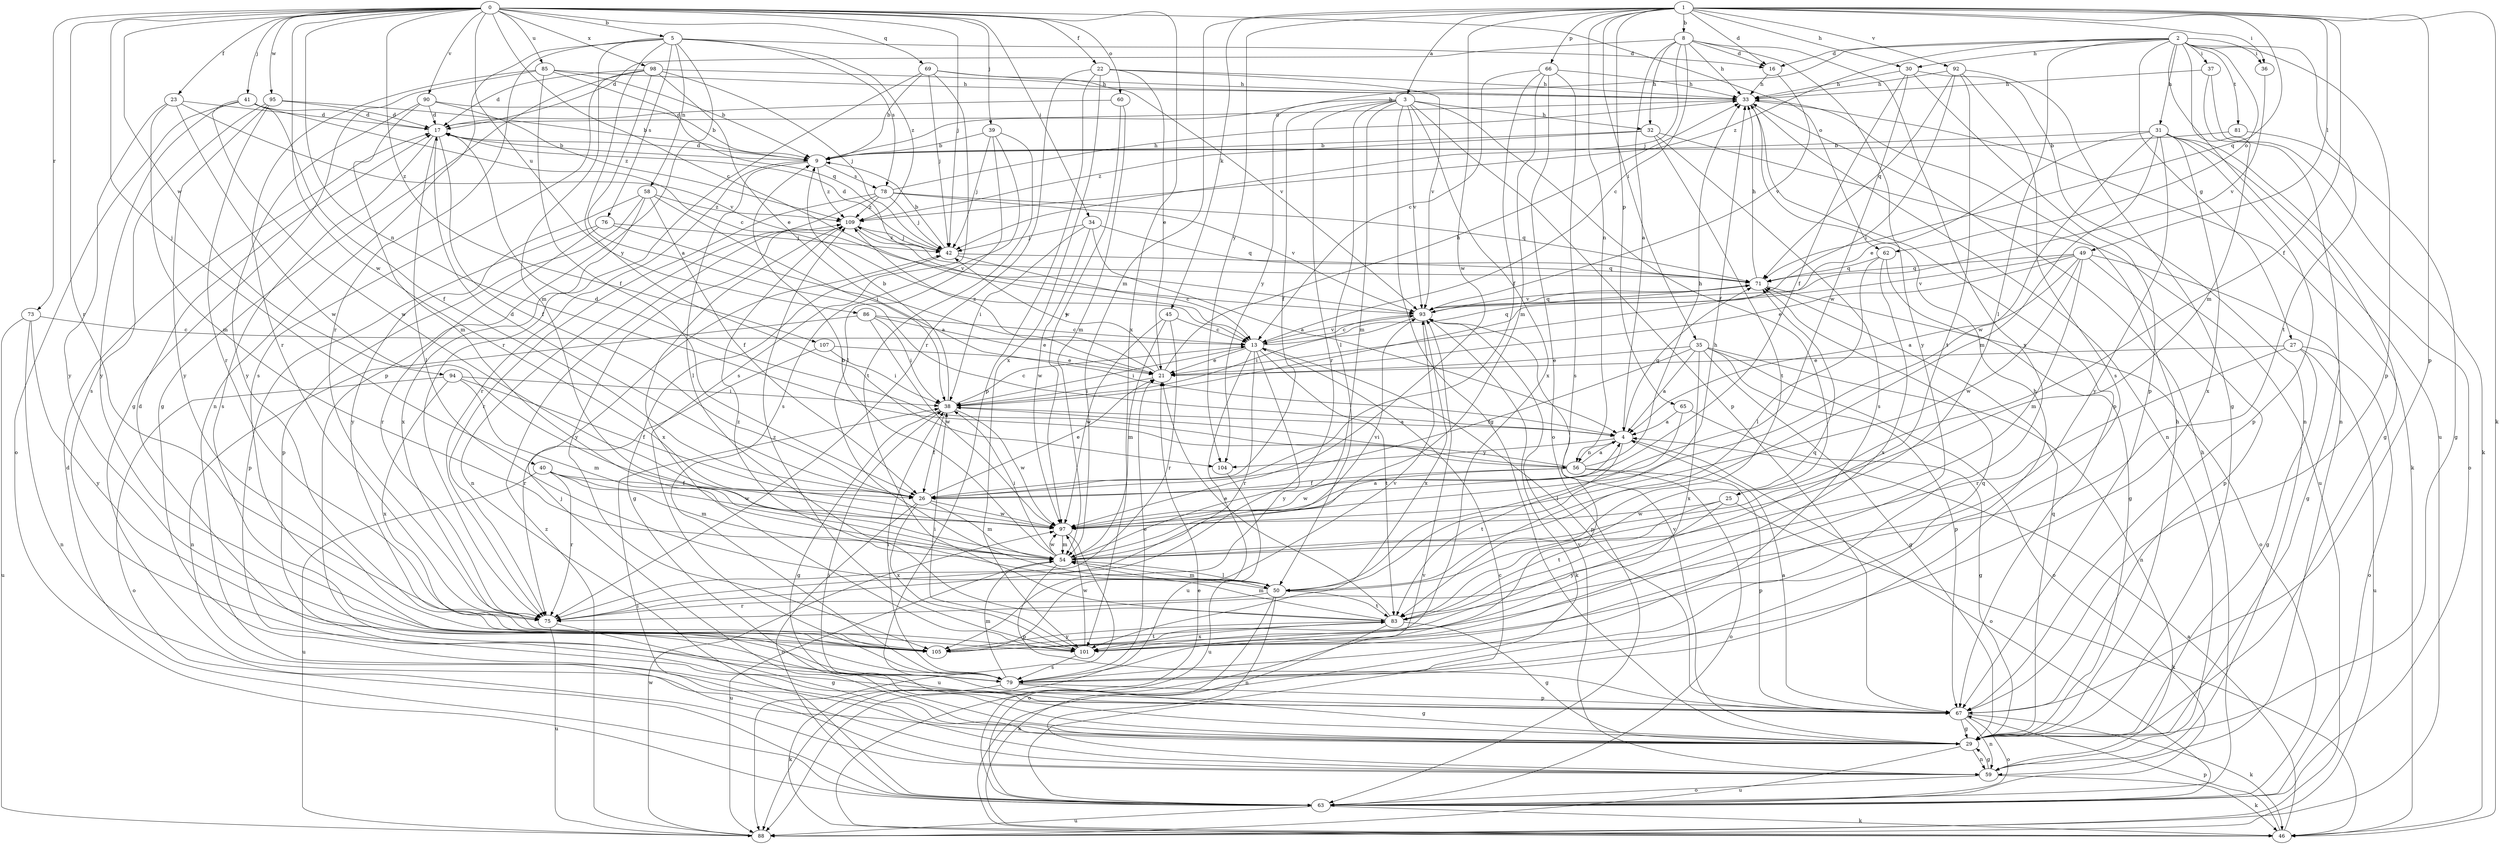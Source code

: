 strict digraph  {
0;
1;
2;
3;
4;
5;
8;
9;
13;
16;
17;
21;
22;
23;
25;
26;
27;
29;
30;
31;
32;
33;
34;
35;
36;
37;
38;
39;
40;
41;
42;
45;
46;
49;
50;
54;
56;
58;
59;
60;
62;
63;
65;
66;
67;
69;
71;
73;
75;
76;
78;
79;
81;
83;
85;
86;
88;
90;
92;
93;
94;
95;
97;
98;
101;
104;
105;
107;
109;
0 -> 5  [label=b];
0 -> 13  [label=c];
0 -> 22  [label=f];
0 -> 23  [label=f];
0 -> 34  [label=i];
0 -> 39  [label=j];
0 -> 40  [label=j];
0 -> 41  [label=j];
0 -> 42  [label=j];
0 -> 56  [label=n];
0 -> 60  [label=o];
0 -> 62  [label=o];
0 -> 69  [label=q];
0 -> 73  [label=r];
0 -> 75  [label=r];
0 -> 85  [label=u];
0 -> 86  [label=u];
0 -> 90  [label=v];
0 -> 94  [label=w];
0 -> 95  [label=w];
0 -> 97  [label=w];
0 -> 98  [label=x];
0 -> 101  [label=x];
0 -> 107  [label=z];
1 -> 3  [label=a];
1 -> 8  [label=b];
1 -> 16  [label=d];
1 -> 25  [label=f];
1 -> 30  [label=h];
1 -> 35  [label=i];
1 -> 36  [label=i];
1 -> 45  [label=k];
1 -> 46  [label=k];
1 -> 49  [label=l];
1 -> 54  [label=m];
1 -> 56  [label=n];
1 -> 65  [label=p];
1 -> 66  [label=p];
1 -> 67  [label=p];
1 -> 71  [label=q];
1 -> 92  [label=v];
1 -> 97  [label=w];
1 -> 104  [label=y];
2 -> 9  [label=b];
2 -> 16  [label=d];
2 -> 27  [label=g];
2 -> 30  [label=h];
2 -> 31  [label=h];
2 -> 36  [label=i];
2 -> 37  [label=i];
2 -> 50  [label=l];
2 -> 54  [label=m];
2 -> 62  [label=o];
2 -> 67  [label=p];
2 -> 81  [label=t];
2 -> 83  [label=t];
2 -> 88  [label=u];
2 -> 109  [label=z];
3 -> 25  [label=f];
3 -> 26  [label=f];
3 -> 29  [label=g];
3 -> 32  [label=h];
3 -> 50  [label=l];
3 -> 54  [label=m];
3 -> 67  [label=p];
3 -> 75  [label=r];
3 -> 93  [label=v];
3 -> 101  [label=x];
3 -> 104  [label=y];
4 -> 56  [label=n];
4 -> 63  [label=o];
4 -> 71  [label=q];
4 -> 83  [label=t];
4 -> 104  [label=y];
5 -> 16  [label=d];
5 -> 54  [label=m];
5 -> 58  [label=n];
5 -> 59  [label=n];
5 -> 67  [label=p];
5 -> 75  [label=r];
5 -> 76  [label=s];
5 -> 78  [label=s];
5 -> 104  [label=y];
5 -> 109  [label=z];
8 -> 4  [label=a];
8 -> 13  [label=c];
8 -> 16  [label=d];
8 -> 17  [label=d];
8 -> 32  [label=h];
8 -> 33  [label=h];
8 -> 42  [label=j];
8 -> 101  [label=x];
8 -> 105  [label=y];
9 -> 17  [label=d];
9 -> 50  [label=l];
9 -> 75  [label=r];
9 -> 78  [label=s];
9 -> 109  [label=z];
13 -> 21  [label=e];
13 -> 38  [label=i];
13 -> 67  [label=p];
13 -> 71  [label=q];
13 -> 75  [label=r];
13 -> 83  [label=t];
13 -> 88  [label=u];
13 -> 93  [label=v];
13 -> 105  [label=y];
16 -> 33  [label=h];
16 -> 93  [label=v];
17 -> 9  [label=b];
17 -> 26  [label=f];
17 -> 50  [label=l];
17 -> 79  [label=s];
21 -> 33  [label=h];
21 -> 38  [label=i];
21 -> 42  [label=j];
21 -> 109  [label=z];
22 -> 21  [label=e];
22 -> 33  [label=h];
22 -> 67  [label=p];
22 -> 75  [label=r];
22 -> 93  [label=v];
22 -> 101  [label=x];
23 -> 17  [label=d];
23 -> 54  [label=m];
23 -> 93  [label=v];
23 -> 97  [label=w];
23 -> 105  [label=y];
25 -> 46  [label=k];
25 -> 83  [label=t];
25 -> 97  [label=w];
25 -> 105  [label=y];
26 -> 17  [label=d];
26 -> 21  [label=e];
26 -> 54  [label=m];
26 -> 63  [label=o];
26 -> 97  [label=w];
26 -> 101  [label=x];
27 -> 21  [label=e];
27 -> 29  [label=g];
27 -> 63  [label=o];
27 -> 75  [label=r];
27 -> 88  [label=u];
29 -> 33  [label=h];
29 -> 38  [label=i];
29 -> 42  [label=j];
29 -> 59  [label=n];
29 -> 71  [label=q];
29 -> 88  [label=u];
29 -> 93  [label=v];
30 -> 26  [label=f];
30 -> 33  [label=h];
30 -> 59  [label=n];
30 -> 67  [label=p];
30 -> 97  [label=w];
31 -> 9  [label=b];
31 -> 21  [label=e];
31 -> 29  [label=g];
31 -> 54  [label=m];
31 -> 63  [label=o];
31 -> 67  [label=p];
31 -> 97  [label=w];
31 -> 101  [label=x];
31 -> 105  [label=y];
32 -> 9  [label=b];
32 -> 79  [label=s];
32 -> 83  [label=t];
32 -> 88  [label=u];
32 -> 109  [label=z];
33 -> 17  [label=d];
33 -> 46  [label=k];
33 -> 59  [label=n];
33 -> 67  [label=p];
34 -> 4  [label=a];
34 -> 38  [label=i];
34 -> 42  [label=j];
34 -> 71  [label=q];
34 -> 97  [label=w];
35 -> 4  [label=a];
35 -> 21  [label=e];
35 -> 26  [label=f];
35 -> 29  [label=g];
35 -> 59  [label=n];
35 -> 63  [label=o];
35 -> 67  [label=p];
35 -> 101  [label=x];
36 -> 93  [label=v];
37 -> 33  [label=h];
37 -> 46  [label=k];
37 -> 59  [label=n];
38 -> 4  [label=a];
38 -> 9  [label=b];
38 -> 13  [label=c];
38 -> 26  [label=f];
38 -> 29  [label=g];
38 -> 97  [label=w];
39 -> 9  [label=b];
39 -> 42  [label=j];
39 -> 50  [label=l];
39 -> 79  [label=s];
39 -> 83  [label=t];
40 -> 26  [label=f];
40 -> 54  [label=m];
40 -> 75  [label=r];
40 -> 88  [label=u];
40 -> 97  [label=w];
41 -> 13  [label=c];
41 -> 17  [label=d];
41 -> 26  [label=f];
41 -> 63  [label=o];
41 -> 97  [label=w];
41 -> 105  [label=y];
42 -> 9  [label=b];
42 -> 13  [label=c];
42 -> 17  [label=d];
42 -> 29  [label=g];
42 -> 71  [label=q];
42 -> 109  [label=z];
45 -> 13  [label=c];
45 -> 54  [label=m];
45 -> 75  [label=r];
45 -> 97  [label=w];
46 -> 4  [label=a];
46 -> 67  [label=p];
46 -> 93  [label=v];
49 -> 4  [label=a];
49 -> 21  [label=e];
49 -> 29  [label=g];
49 -> 54  [label=m];
49 -> 67  [label=p];
49 -> 71  [label=q];
49 -> 93  [label=v];
49 -> 97  [label=w];
50 -> 33  [label=h];
50 -> 54  [label=m];
50 -> 59  [label=n];
50 -> 63  [label=o];
50 -> 75  [label=r];
50 -> 83  [label=t];
54 -> 9  [label=b];
54 -> 38  [label=i];
54 -> 50  [label=l];
54 -> 67  [label=p];
54 -> 88  [label=u];
54 -> 93  [label=v];
54 -> 97  [label=w];
56 -> 4  [label=a];
56 -> 17  [label=d];
56 -> 26  [label=f];
56 -> 33  [label=h];
56 -> 38  [label=i];
56 -> 63  [label=o];
56 -> 67  [label=p];
56 -> 97  [label=w];
58 -> 26  [label=f];
58 -> 38  [label=i];
58 -> 67  [label=p];
58 -> 101  [label=x];
58 -> 105  [label=y];
58 -> 109  [label=z];
59 -> 29  [label=g];
59 -> 46  [label=k];
59 -> 63  [label=o];
59 -> 93  [label=v];
60 -> 17  [label=d];
60 -> 54  [label=m];
60 -> 97  [label=w];
62 -> 29  [label=g];
62 -> 50  [label=l];
62 -> 71  [label=q];
62 -> 101  [label=x];
63 -> 13  [label=c];
63 -> 17  [label=d];
63 -> 21  [label=e];
63 -> 33  [label=h];
63 -> 38  [label=i];
63 -> 46  [label=k];
63 -> 88  [label=u];
65 -> 4  [label=a];
65 -> 29  [label=g];
65 -> 50  [label=l];
66 -> 13  [label=c];
66 -> 26  [label=f];
66 -> 33  [label=h];
66 -> 54  [label=m];
66 -> 63  [label=o];
66 -> 79  [label=s];
67 -> 4  [label=a];
67 -> 29  [label=g];
67 -> 46  [label=k];
67 -> 59  [label=n];
67 -> 63  [label=o];
69 -> 9  [label=b];
69 -> 33  [label=h];
69 -> 42  [label=j];
69 -> 75  [label=r];
69 -> 79  [label=s];
69 -> 93  [label=v];
71 -> 33  [label=h];
71 -> 63  [label=o];
71 -> 93  [label=v];
73 -> 13  [label=c];
73 -> 59  [label=n];
73 -> 88  [label=u];
73 -> 105  [label=y];
75 -> 29  [label=g];
75 -> 88  [label=u];
76 -> 4  [label=a];
76 -> 42  [label=j];
76 -> 67  [label=p];
76 -> 75  [label=r];
78 -> 33  [label=h];
78 -> 42  [label=j];
78 -> 59  [label=n];
78 -> 71  [label=q];
78 -> 75  [label=r];
78 -> 93  [label=v];
78 -> 109  [label=z];
79 -> 17  [label=d];
79 -> 21  [label=e];
79 -> 29  [label=g];
79 -> 33  [label=h];
79 -> 38  [label=i];
79 -> 46  [label=k];
79 -> 54  [label=m];
79 -> 67  [label=p];
79 -> 71  [label=q];
81 -> 9  [label=b];
81 -> 29  [label=g];
83 -> 21  [label=e];
83 -> 29  [label=g];
83 -> 46  [label=k];
83 -> 54  [label=m];
83 -> 71  [label=q];
83 -> 101  [label=x];
83 -> 105  [label=y];
83 -> 109  [label=z];
85 -> 9  [label=b];
85 -> 26  [label=f];
85 -> 29  [label=g];
85 -> 33  [label=h];
85 -> 71  [label=q];
85 -> 75  [label=r];
86 -> 13  [label=c];
86 -> 21  [label=e];
86 -> 38  [label=i];
86 -> 59  [label=n];
86 -> 97  [label=w];
88 -> 97  [label=w];
88 -> 109  [label=z];
90 -> 9  [label=b];
90 -> 17  [label=d];
90 -> 54  [label=m];
90 -> 105  [label=y];
90 -> 109  [label=z];
92 -> 29  [label=g];
92 -> 33  [label=h];
92 -> 38  [label=i];
92 -> 71  [label=q];
92 -> 79  [label=s];
92 -> 83  [label=t];
93 -> 13  [label=c];
93 -> 38  [label=i];
93 -> 46  [label=k];
93 -> 71  [label=q];
93 -> 101  [label=x];
94 -> 26  [label=f];
94 -> 38  [label=i];
94 -> 54  [label=m];
94 -> 63  [label=o];
94 -> 101  [label=x];
95 -> 9  [label=b];
95 -> 17  [label=d];
95 -> 75  [label=r];
95 -> 79  [label=s];
95 -> 105  [label=y];
97 -> 4  [label=a];
97 -> 54  [label=m];
97 -> 88  [label=u];
98 -> 4  [label=a];
98 -> 17  [label=d];
98 -> 21  [label=e];
98 -> 29  [label=g];
98 -> 33  [label=h];
98 -> 42  [label=j];
98 -> 79  [label=s];
101 -> 38  [label=i];
101 -> 79  [label=s];
101 -> 97  [label=w];
101 -> 109  [label=z];
104 -> 88  [label=u];
105 -> 83  [label=t];
105 -> 93  [label=v];
107 -> 21  [label=e];
107 -> 38  [label=i];
107 -> 75  [label=r];
109 -> 42  [label=j];
109 -> 93  [label=v];
109 -> 101  [label=x];
109 -> 105  [label=y];
}
